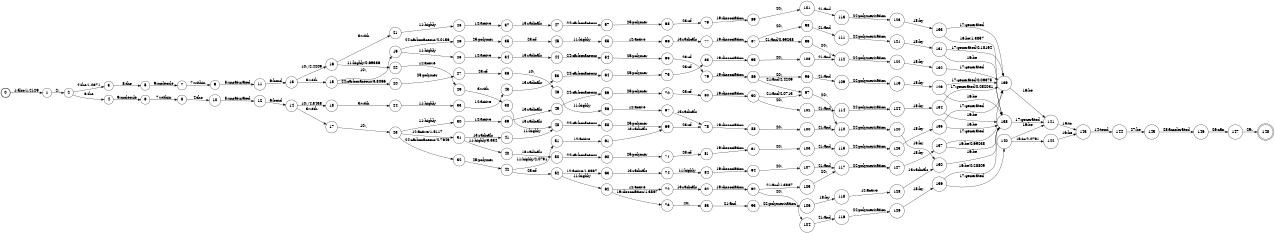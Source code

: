 digraph FST {
rankdir = LR;
size = "8.5,11";
label = "";
center = 1;
orientation = Portrait;
ranksep = "0.4";
nodesep = "0.25";
0 [label = "0", shape = circle, style = bold, fontsize = 14]
	0 -> 1 [label = "1:also/1.2129", fontsize = 14];
1 [label = "1", shape = circle, style = solid, fontsize = 14]
	1 -> 2 [label = "2:,", fontsize = 14];
2 [label = "2", shape = circle, style = solid, fontsize = 14]
	2 -> 3 [label = "4:the/1.0371", fontsize = 14];
	2 -> 4 [label = "8:the", fontsize = 14];
3 [label = "3", shape = circle, style = solid, fontsize = 14]
	3 -> 5 [label = "8:the", fontsize = 14];
4 [label = "4", shape = circle, style = solid, fontsize = 14]
	4 -> 6 [label = "9:molecule", fontsize = 14];
5 [label = "5", shape = circle, style = solid, fontsize = 14]
	5 -> 7 [label = "9:molecule", fontsize = 14];
6 [label = "6", shape = circle, style = solid, fontsize = 14]
	6 -> 8 [label = "7:within", fontsize = 14];
7 [label = "7", shape = circle, style = solid, fontsize = 14]
	7 -> 9 [label = "7:within", fontsize = 14];
8 [label = "8", shape = circle, style = solid, fontsize = 14]
	8 -> 10 [label = "4:the", fontsize = 14];
9 [label = "9", shape = circle, style = solid, fontsize = 14]
	9 -> 11 [label = "5:unsaturated", fontsize = 14];
10 [label = "10", shape = circle, style = solid, fontsize = 14]
	10 -> 12 [label = "5:unsaturated", fontsize = 14];
11 [label = "11", shape = circle, style = solid, fontsize = 14]
	11 -> 13 [label = "6:bond", fontsize = 14];
12 [label = "12", shape = circle, style = solid, fontsize = 14]
	12 -> 14 [label = "6:bond", fontsize = 14];
13 [label = "13", shape = circle, style = solid, fontsize = 14]
	13 -> 16 [label = "10:,/2.4209", fontsize = 14];
	13 -> 15 [label = "3:with", fontsize = 14];
14 [label = "14", shape = circle, style = solid, fontsize = 14]
	14 -> 18 [label = "10:,/4.8438", fontsize = 14];
	14 -> 17 [label = "3:with", fontsize = 14];
15 [label = "15", shape = circle, style = solid, fontsize = 14]
	15 -> 19 [label = "10:,", fontsize = 14];
	15 -> 20 [label = "24:carbonaceous/3.8066", fontsize = 14];
16 [label = "16", shape = circle, style = solid, fontsize = 14]
	16 -> 21 [label = "3:with", fontsize = 14];
	16 -> 22 [label = "11:highly/0.69336", fontsize = 14];
17 [label = "17", shape = circle, style = solid, fontsize = 14]
	17 -> 23 [label = "10:,", fontsize = 14];
18 [label = "18", shape = circle, style = solid, fontsize = 14]
	18 -> 24 [label = "3:with", fontsize = 14];
19 [label = "19", shape = circle, style = solid, fontsize = 14]
	19 -> 25 [label = "11:highly", fontsize = 14];
	19 -> 26 [label = "24:carbonaceous/2.0156", fontsize = 14];
20 [label = "20", shape = circle, style = solid, fontsize = 14]
	20 -> 27 [label = "25:polymer", fontsize = 14];
21 [label = "21", shape = circle, style = solid, fontsize = 14]
	21 -> 28 [label = "11:highly", fontsize = 14];
22 [label = "22", shape = circle, style = solid, fontsize = 14]
	22 -> 29 [label = "12:active", fontsize = 14];
23 [label = "23", shape = circle, style = solid, fontsize = 14]
	23 -> 30 [label = "11:highly", fontsize = 14];
	23 -> 31 [label = "12:active/1.5117", fontsize = 14];
	23 -> 32 [label = "24:carbonaceous/2.7646", fontsize = 14];
24 [label = "24", shape = circle, style = solid, fontsize = 14]
	24 -> 33 [label = "11:highly", fontsize = 14];
25 [label = "25", shape = circle, style = solid, fontsize = 14]
	25 -> 34 [label = "12:active", fontsize = 14];
26 [label = "26", shape = circle, style = solid, fontsize = 14]
	26 -> 35 [label = "25:polymer", fontsize = 14];
27 [label = "27", shape = circle, style = solid, fontsize = 14]
	27 -> 36 [label = "23:of", fontsize = 14];
28 [label = "28", shape = circle, style = solid, fontsize = 14]
	28 -> 37 [label = "12:active", fontsize = 14];
29 [label = "29", shape = circle, style = solid, fontsize = 14]
	29 -> 38 [label = "3:with", fontsize = 14];
30 [label = "30", shape = circle, style = solid, fontsize = 14]
	30 -> 39 [label = "12:active", fontsize = 14];
31 [label = "31", shape = circle, style = solid, fontsize = 14]
	31 -> 40 [label = "11:highly/3.332", fontsize = 14];
	31 -> 41 [label = "13:radicals", fontsize = 14];
32 [label = "32", shape = circle, style = solid, fontsize = 14]
	32 -> 42 [label = "25:polymer", fontsize = 14];
33 [label = "33", shape = circle, style = solid, fontsize = 14]
	33 -> 43 [label = "12:active", fontsize = 14];
34 [label = "34", shape = circle, style = solid, fontsize = 14]
	34 -> 44 [label = "13:radicals", fontsize = 14];
35 [label = "35", shape = circle, style = solid, fontsize = 14]
	35 -> 45 [label = "23:of", fontsize = 14];
36 [label = "36", shape = circle, style = solid, fontsize = 14]
	36 -> 46 [label = "10:,", fontsize = 14];
37 [label = "37", shape = circle, style = solid, fontsize = 14]
	37 -> 47 [label = "13:radicals", fontsize = 14];
38 [label = "38", shape = circle, style = solid, fontsize = 14]
	38 -> 48 [label = "13:radicals", fontsize = 14];
39 [label = "39", shape = circle, style = solid, fontsize = 14]
	39 -> 49 [label = "13:radicals", fontsize = 14];
40 [label = "40", shape = circle, style = solid, fontsize = 14]
	40 -> 50 [label = "13:radicals", fontsize = 14];
41 [label = "41", shape = circle, style = solid, fontsize = 14]
	41 -> 48 [label = "11:highly", fontsize = 14];
42 [label = "42", shape = circle, style = solid, fontsize = 14]
	42 -> 51 [label = "11:highly/2.0791", fontsize = 14];
	42 -> 52 [label = "23:of", fontsize = 14];
43 [label = "43", shape = circle, style = solid, fontsize = 14]
	43 -> 53 [label = "13:radicals", fontsize = 14];
44 [label = "44", shape = circle, style = solid, fontsize = 14]
	44 -> 54 [label = "24:carbonaceous", fontsize = 14];
45 [label = "45", shape = circle, style = solid, fontsize = 14]
	45 -> 55 [label = "11:highly", fontsize = 14];
46 [label = "46", shape = circle, style = solid, fontsize = 14]
	46 -> 56 [label = "11:highly", fontsize = 14];
47 [label = "47", shape = circle, style = solid, fontsize = 14]
	47 -> 57 [label = "24:carbonaceous", fontsize = 14];
48 [label = "48", shape = circle, style = solid, fontsize = 14]
	48 -> 58 [label = "24:carbonaceous", fontsize = 14];
49 [label = "49", shape = circle, style = solid, fontsize = 14]
	49 -> 59 [label = "24:carbonaceous", fontsize = 14];
50 [label = "50", shape = circle, style = solid, fontsize = 14]
	50 -> 60 [label = "24:carbonaceous", fontsize = 14];
51 [label = "51", shape = circle, style = solid, fontsize = 14]
	51 -> 61 [label = "12:active", fontsize = 14];
52 [label = "52", shape = circle, style = solid, fontsize = 14]
	52 -> 62 [label = "11:highly", fontsize = 14];
	52 -> 63 [label = "12:active/1.3867", fontsize = 14];
53 [label = "53", shape = circle, style = solid, fontsize = 14]
	53 -> 64 [label = "24:carbonaceous", fontsize = 14];
54 [label = "54", shape = circle, style = solid, fontsize = 14]
	54 -> 65 [label = "25:polymer", fontsize = 14];
55 [label = "55", shape = circle, style = solid, fontsize = 14]
	55 -> 66 [label = "12:active", fontsize = 14];
56 [label = "56", shape = circle, style = solid, fontsize = 14]
	56 -> 67 [label = "12:active", fontsize = 14];
57 [label = "57", shape = circle, style = solid, fontsize = 14]
	57 -> 68 [label = "25:polymer", fontsize = 14];
58 [label = "58", shape = circle, style = solid, fontsize = 14]
	58 -> 69 [label = "25:polymer", fontsize = 14];
59 [label = "59", shape = circle, style = solid, fontsize = 14]
	59 -> 70 [label = "25:polymer", fontsize = 14];
60 [label = "60", shape = circle, style = solid, fontsize = 14]
	60 -> 71 [label = "25:polymer", fontsize = 14];
61 [label = "61", shape = circle, style = solid, fontsize = 14]
	61 -> 69 [label = "13:radicals", fontsize = 14];
62 [label = "62", shape = circle, style = solid, fontsize = 14]
	62 -> 72 [label = "12:active", fontsize = 14];
	62 -> 73 [label = "19:dissociation/1.3867", fontsize = 14];
63 [label = "63", shape = circle, style = solid, fontsize = 14]
	63 -> 74 [label = "13:radicals", fontsize = 14];
64 [label = "64", shape = circle, style = solid, fontsize = 14]
	64 -> 75 [label = "25:polymer", fontsize = 14];
65 [label = "65", shape = circle, style = solid, fontsize = 14]
	65 -> 76 [label = "23:of", fontsize = 14];
66 [label = "66", shape = circle, style = solid, fontsize = 14]
	66 -> 77 [label = "13:radicals", fontsize = 14];
67 [label = "67", shape = circle, style = solid, fontsize = 14]
	67 -> 78 [label = "13:radicals", fontsize = 14];
68 [label = "68", shape = circle, style = solid, fontsize = 14]
	68 -> 79 [label = "23:of", fontsize = 14];
69 [label = "69", shape = circle, style = solid, fontsize = 14]
	69 -> 78 [label = "23:of", fontsize = 14];
70 [label = "70", shape = circle, style = solid, fontsize = 14]
	70 -> 80 [label = "23:of", fontsize = 14];
71 [label = "71", shape = circle, style = solid, fontsize = 14]
	71 -> 81 [label = "23:of", fontsize = 14];
72 [label = "72", shape = circle, style = solid, fontsize = 14]
	72 -> 82 [label = "13:radicals", fontsize = 14];
73 [label = "73", shape = circle, style = solid, fontsize = 14]
	73 -> 83 [label = "20:,", fontsize = 14];
74 [label = "74", shape = circle, style = solid, fontsize = 14]
	74 -> 84 [label = "11:highly", fontsize = 14];
75 [label = "75", shape = circle, style = solid, fontsize = 14]
	75 -> 85 [label = "23:of", fontsize = 14];
76 [label = "76", shape = circle, style = solid, fontsize = 14]
	76 -> 86 [label = "19:dissociation", fontsize = 14];
77 [label = "77", shape = circle, style = solid, fontsize = 14]
	77 -> 87 [label = "19:dissociation", fontsize = 14];
78 [label = "78", shape = circle, style = solid, fontsize = 14]
	78 -> 88 [label = "19:dissociation", fontsize = 14];
79 [label = "79", shape = circle, style = solid, fontsize = 14]
	79 -> 89 [label = "19:dissociation", fontsize = 14];
80 [label = "80", shape = circle, style = solid, fontsize = 14]
	80 -> 90 [label = "19:dissociation", fontsize = 14];
81 [label = "81", shape = circle, style = solid, fontsize = 14]
	81 -> 91 [label = "19:dissociation", fontsize = 14];
82 [label = "82", shape = circle, style = solid, fontsize = 14]
	82 -> 92 [label = "19:dissociation", fontsize = 14];
83 [label = "83", shape = circle, style = solid, fontsize = 14]
	83 -> 93 [label = "21:and", fontsize = 14];
84 [label = "84", shape = circle, style = solid, fontsize = 14]
	84 -> 94 [label = "19:dissociation", fontsize = 14];
85 [label = "85", shape = circle, style = solid, fontsize = 14]
	85 -> 95 [label = "19:dissociation", fontsize = 14];
86 [label = "86", shape = circle, style = solid, fontsize = 14]
	86 -> 96 [label = "20:,", fontsize = 14];
	86 -> 97 [label = "21:and/2.4209", fontsize = 14];
87 [label = "87", shape = circle, style = solid, fontsize = 14]
	87 -> 98 [label = "20:,", fontsize = 14];
	87 -> 99 [label = "21:and/0.69238", fontsize = 14];
88 [label = "88", shape = circle, style = solid, fontsize = 14]
	88 -> 100 [label = "20:,", fontsize = 14];
89 [label = "89", shape = circle, style = solid, fontsize = 14]
	89 -> 101 [label = "20:,", fontsize = 14];
90 [label = "90", shape = circle, style = solid, fontsize = 14]
	90 -> 102 [label = "20:,", fontsize = 14];
	90 -> 97 [label = "21:and/2.0713", fontsize = 14];
91 [label = "91", shape = circle, style = solid, fontsize = 14]
	91 -> 103 [label = "20:,", fontsize = 14];
92 [label = "92", shape = circle, style = solid, fontsize = 14]
	92 -> 104 [label = "20:,", fontsize = 14];
	92 -> 105 [label = "21:and/1.3867", fontsize = 14];
93 [label = "93", shape = circle, style = solid, fontsize = 14]
	93 -> 106 [label = "22:polymerization", fontsize = 14];
94 [label = "94", shape = circle, style = solid, fontsize = 14]
	94 -> 107 [label = "20:,", fontsize = 14];
95 [label = "95", shape = circle, style = solid, fontsize = 14]
	95 -> 108 [label = "20:,", fontsize = 14];
96 [label = "96", shape = circle, style = solid, fontsize = 14]
	96 -> 109 [label = "21:and", fontsize = 14];
97 [label = "97", shape = circle, style = solid, fontsize = 14]
	97 -> 110 [label = "20:,", fontsize = 14];
98 [label = "98", shape = circle, style = solid, fontsize = 14]
	98 -> 111 [label = "21:and", fontsize = 14];
99 [label = "99", shape = circle, style = solid, fontsize = 14]
	99 -> 112 [label = "20:,", fontsize = 14];
100 [label = "100", shape = circle, style = solid, fontsize = 14]
	100 -> 110 [label = "21:and", fontsize = 14];
101 [label = "101", shape = circle, style = solid, fontsize = 14]
	101 -> 113 [label = "21:and", fontsize = 14];
102 [label = "102", shape = circle, style = solid, fontsize = 14]
	102 -> 114 [label = "21:and", fontsize = 14];
103 [label = "103", shape = circle, style = solid, fontsize = 14]
	103 -> 115 [label = "21:and", fontsize = 14];
104 [label = "104", shape = circle, style = solid, fontsize = 14]
	104 -> 116 [label = "21:and", fontsize = 14];
105 [label = "105", shape = circle, style = solid, fontsize = 14]
	105 -> 117 [label = "20:,", fontsize = 14];
106 [label = "106", shape = circle, style = solid, fontsize = 14]
	106 -> 118 [label = "18:by", fontsize = 14];
107 [label = "107", shape = circle, style = solid, fontsize = 14]
	107 -> 117 [label = "21:and", fontsize = 14];
108 [label = "108", shape = circle, style = solid, fontsize = 14]
	108 -> 112 [label = "21:and", fontsize = 14];
109 [label = "109", shape = circle, style = solid, fontsize = 14]
	109 -> 119 [label = "22:polymerization", fontsize = 14];
110 [label = "110", shape = circle, style = solid, fontsize = 14]
	110 -> 120 [label = "22:polymerization", fontsize = 14];
111 [label = "111", shape = circle, style = solid, fontsize = 14]
	111 -> 121 [label = "22:polymerization", fontsize = 14];
112 [label = "112", shape = circle, style = solid, fontsize = 14]
	112 -> 122 [label = "22:polymerization", fontsize = 14];
113 [label = "113", shape = circle, style = solid, fontsize = 14]
	113 -> 123 [label = "22:polymerization", fontsize = 14];
114 [label = "114", shape = circle, style = solid, fontsize = 14]
	114 -> 124 [label = "22:polymerization", fontsize = 14];
115 [label = "115", shape = circle, style = solid, fontsize = 14]
	115 -> 125 [label = "22:polymerization", fontsize = 14];
116 [label = "116", shape = circle, style = solid, fontsize = 14]
	116 -> 126 [label = "22:polymerization", fontsize = 14];
117 [label = "117", shape = circle, style = solid, fontsize = 14]
	117 -> 127 [label = "22:polymerization", fontsize = 14];
118 [label = "118", shape = circle, style = solid, fontsize = 14]
	118 -> 128 [label = "12:active", fontsize = 14];
119 [label = "119", shape = circle, style = solid, fontsize = 14]
	119 -> 129 [label = "18:by", fontsize = 14];
120 [label = "120", shape = circle, style = solid, fontsize = 14]
	120 -> 130 [label = "18:by", fontsize = 14];
121 [label = "121", shape = circle, style = solid, fontsize = 14]
	121 -> 131 [label = "18:by", fontsize = 14];
122 [label = "122", shape = circle, style = solid, fontsize = 14]
	122 -> 132 [label = "18:by", fontsize = 14];
123 [label = "123", shape = circle, style = solid, fontsize = 14]
	123 -> 133 [label = "18:by", fontsize = 14];
124 [label = "124", shape = circle, style = solid, fontsize = 14]
	124 -> 134 [label = "18:by", fontsize = 14];
125 [label = "125", shape = circle, style = solid, fontsize = 14]
	125 -> 135 [label = "18:by", fontsize = 14];
126 [label = "126", shape = circle, style = solid, fontsize = 14]
	126 -> 136 [label = "18:by", fontsize = 14];
127 [label = "127", shape = circle, style = solid, fontsize = 14]
	127 -> 137 [label = "18:by", fontsize = 14];
128 [label = "128", shape = circle, style = solid, fontsize = 14]
	128 -> 130 [label = "13:radicals", fontsize = 14];
129 [label = "129", shape = circle, style = solid, fontsize = 14]
	129 -> 138 [label = "16:be", fontsize = 14];
	129 -> 139 [label = "17:generated/0.09375", fontsize = 14];
130 [label = "130", shape = circle, style = solid, fontsize = 14]
	130 -> 138 [label = "16:be", fontsize = 14];
131 [label = "131", shape = circle, style = solid, fontsize = 14]
	131 -> 138 [label = "16:be", fontsize = 14];
	131 -> 139 [label = "17:generated/0.18164", fontsize = 14];
132 [label = "132", shape = circle, style = solid, fontsize = 14]
	132 -> 139 [label = "17:generated", fontsize = 14];
133 [label = "133", shape = circle, style = solid, fontsize = 14]
	133 -> 138 [label = "16:be/1.3857", fontsize = 14];
	133 -> 139 [label = "17:generated", fontsize = 14];
134 [label = "134", shape = circle, style = solid, fontsize = 14]
	134 -> 138 [label = "16:be", fontsize = 14];
	134 -> 139 [label = "17:generated/0.082031", fontsize = 14];
135 [label = "135", shape = circle, style = solid, fontsize = 14]
	135 -> 138 [label = "16:be", fontsize = 14];
	135 -> 139 [label = "17:generated", fontsize = 14];
136 [label = "136", shape = circle, style = solid, fontsize = 14]
	136 -> 138 [label = "16:be/0.28809", fontsize = 14];
	136 -> 140 [label = "17:generated", fontsize = 14];
137 [label = "137", shape = circle, style = solid, fontsize = 14]
	137 -> 138 [label = "16:be/0.69238", fontsize = 14];
	137 -> 139 [label = "17:generated", fontsize = 14];
138 [label = "138", shape = circle, style = solid, fontsize = 14]
	138 -> 141 [label = "17:generated", fontsize = 14];
139 [label = "139", shape = circle, style = solid, fontsize = 14]
	139 -> 141 [label = "16:be", fontsize = 14];
140 [label = "140", shape = circle, style = solid, fontsize = 14]
	140 -> 142 [label = "15:to/2.0791", fontsize = 14];
	140 -> 141 [label = "16:be", fontsize = 14];
141 [label = "141", shape = circle, style = solid, fontsize = 14]
	141 -> 143 [label = "15:to", fontsize = 14];
142 [label = "142", shape = circle, style = solid, fontsize = 14]
	142 -> 143 [label = "16:be", fontsize = 14];
143 [label = "143", shape = circle, style = solid, fontsize = 14]
	143 -> 144 [label = "14:tend", fontsize = 14];
144 [label = "144", shape = circle, style = solid, fontsize = 14]
	144 -> 145 [label = "27:be", fontsize = 14];
145 [label = "145", shape = circle, style = solid, fontsize = 14]
	145 -> 146 [label = "28:accelerated", fontsize = 14];
146 [label = "146", shape = circle, style = solid, fontsize = 14]
	146 -> 147 [label = "26:can", fontsize = 14];
147 [label = "147", shape = circle, style = solid, fontsize = 14]
	147 -> 148 [label = "29:.", fontsize = 14];
148 [label = "148", shape = doublecircle, style = solid, fontsize = 14]
}
